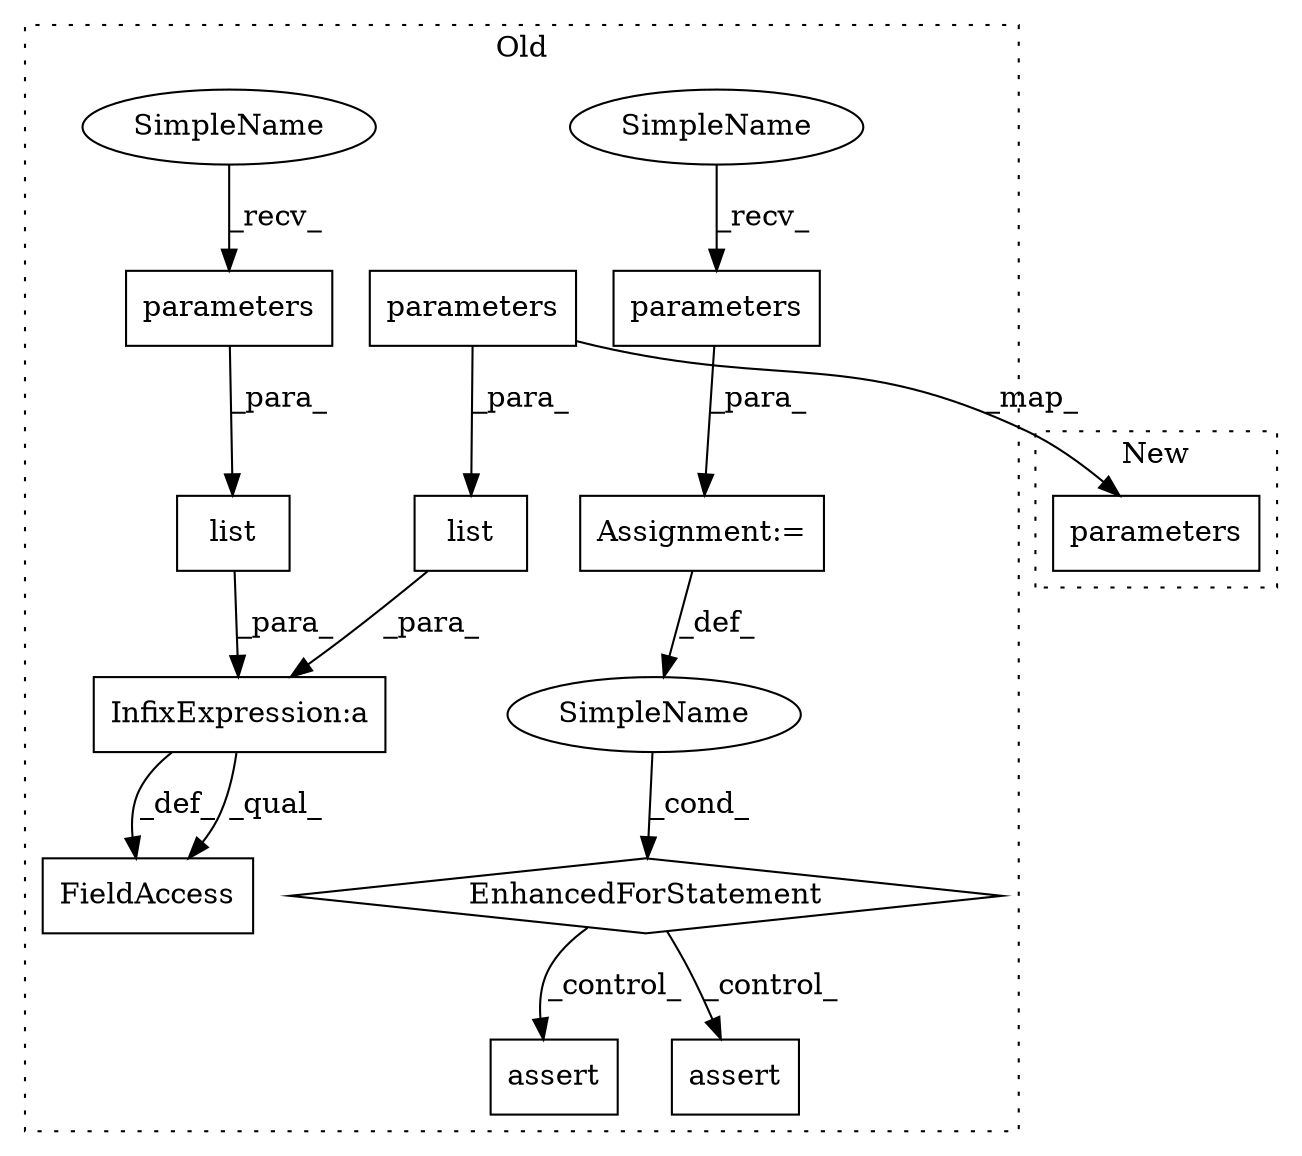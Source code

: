 digraph G {
subgraph cluster0 {
1 [label="parameters" a="32" s="3424" l="12" shape="box"];
3 [label="list" a="32" s="3410,3436" l="5,1" shape="box"];
4 [label="InfixExpression:a" a="27" s="3437" l="3" shape="box"];
5 [label="list" a="32" s="3440,3468" l="5,1" shape="box"];
6 [label="parameters" a="32" s="3456" l="12" shape="box"];
7 [label="parameters" a="32" s="4017" l="12" shape="box"];
8 [label="EnhancedForStatement" a="70" s="3937,4029" l="57,2" shape="diamond"];
9 [label="SimpleName" a="42" s="3998" l="5" shape="ellipse"];
10 [label="assert" a="32" s="4046,4075" l="11,1" shape="box"];
11 [label="Assignment:=" a="7" s="3937,4029" l="57,2" shape="box"];
12 [label="assert" a="32" s="4091,4131" l="14,1" shape="box"];
13 [label="FieldAccess" a="22" s="3701" l="16" shape="box"];
14 [label="SimpleName" a="42" s="4006" l="10" shape="ellipse"];
15 [label="SimpleName" a="42" s="3445" l="10" shape="ellipse"];
label = "Old";
style="dotted";
}
subgraph cluster1 {
2 [label="parameters" a="32" s="3419" l="12" shape="box"];
label = "New";
style="dotted";
}
1 -> 3 [label="_para_"];
1 -> 2 [label="_map_"];
3 -> 4 [label="_para_"];
4 -> 13 [label="_def_"];
4 -> 13 [label="_qual_"];
5 -> 4 [label="_para_"];
6 -> 5 [label="_para_"];
7 -> 11 [label="_para_"];
8 -> 10 [label="_control_"];
8 -> 12 [label="_control_"];
9 -> 8 [label="_cond_"];
11 -> 9 [label="_def_"];
14 -> 7 [label="_recv_"];
15 -> 6 [label="_recv_"];
}